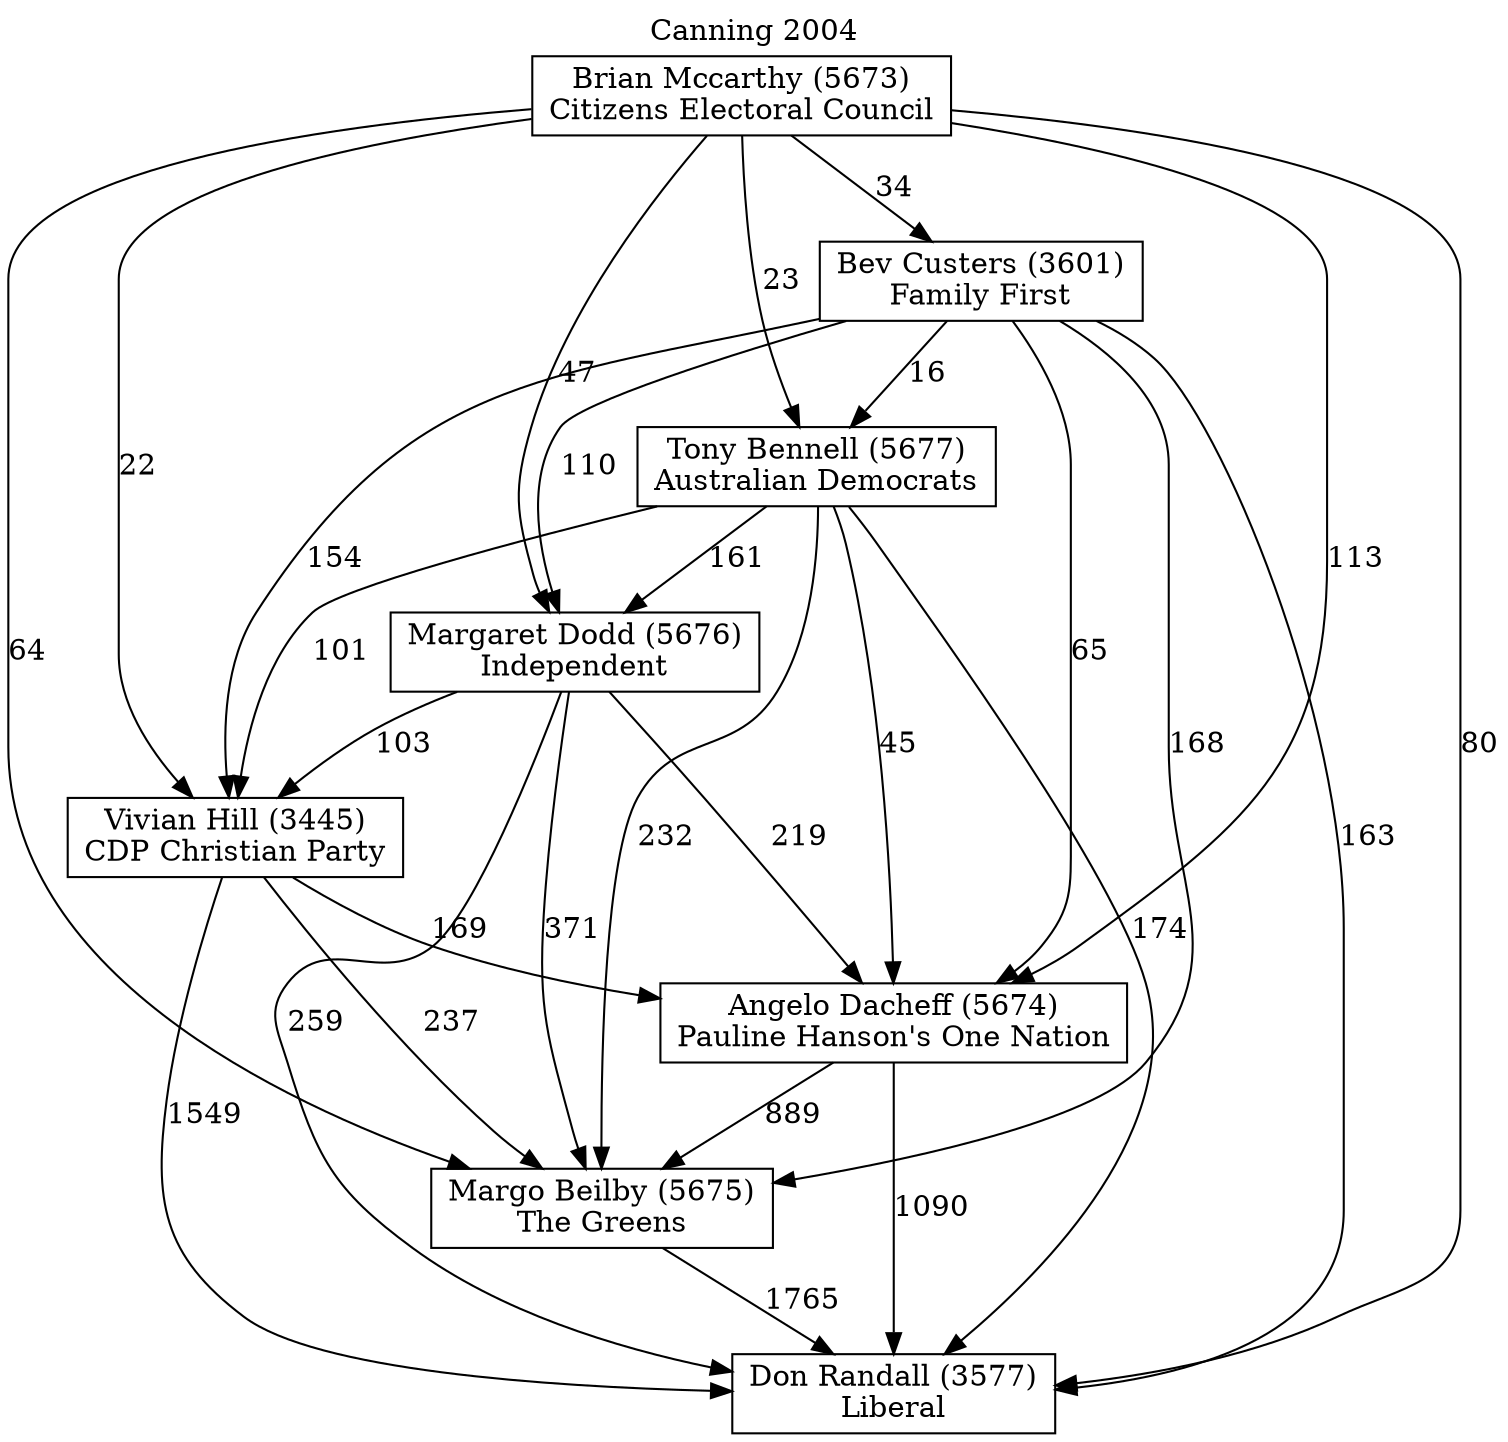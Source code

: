 // House preference flow
digraph "Don Randall (3577)_Canning_2004" {
	graph [label="Canning 2004" labelloc=t mclimit=10]
	node [shape=box]
	"Don Randall (3577)" [label="Don Randall (3577)
Liberal"]
	"Margo Beilby (5675)" [label="Margo Beilby (5675)
The Greens"]
	"Angelo Dacheff (5674)" [label="Angelo Dacheff (5674)
Pauline Hanson's One Nation"]
	"Vivian Hill (3445)" [label="Vivian Hill (3445)
CDP Christian Party"]
	"Margaret Dodd (5676)" [label="Margaret Dodd (5676)
Independent"]
	"Tony Bennell (5677)" [label="Tony Bennell (5677)
Australian Democrats"]
	"Bev Custers (3601)" [label="Bev Custers (3601)
Family First"]
	"Brian Mccarthy (5673)" [label="Brian Mccarthy (5673)
Citizens Electoral Council"]
	"Margo Beilby (5675)" -> "Don Randall (3577)" [label=1765]
	"Angelo Dacheff (5674)" -> "Margo Beilby (5675)" [label=889]
	"Vivian Hill (3445)" -> "Angelo Dacheff (5674)" [label=169]
	"Margaret Dodd (5676)" -> "Vivian Hill (3445)" [label=103]
	"Tony Bennell (5677)" -> "Margaret Dodd (5676)" [label=161]
	"Bev Custers (3601)" -> "Tony Bennell (5677)" [label=16]
	"Brian Mccarthy (5673)" -> "Bev Custers (3601)" [label=34]
	"Angelo Dacheff (5674)" -> "Don Randall (3577)" [label=1090]
	"Vivian Hill (3445)" -> "Don Randall (3577)" [label=1549]
	"Margaret Dodd (5676)" -> "Don Randall (3577)" [label=259]
	"Tony Bennell (5677)" -> "Don Randall (3577)" [label=174]
	"Bev Custers (3601)" -> "Don Randall (3577)" [label=163]
	"Brian Mccarthy (5673)" -> "Don Randall (3577)" [label=80]
	"Brian Mccarthy (5673)" -> "Tony Bennell (5677)" [label=23]
	"Bev Custers (3601)" -> "Margaret Dodd (5676)" [label=110]
	"Brian Mccarthy (5673)" -> "Margaret Dodd (5676)" [label=47]
	"Tony Bennell (5677)" -> "Vivian Hill (3445)" [label=101]
	"Bev Custers (3601)" -> "Vivian Hill (3445)" [label=154]
	"Brian Mccarthy (5673)" -> "Vivian Hill (3445)" [label=22]
	"Margaret Dodd (5676)" -> "Angelo Dacheff (5674)" [label=219]
	"Tony Bennell (5677)" -> "Angelo Dacheff (5674)" [label=45]
	"Bev Custers (3601)" -> "Angelo Dacheff (5674)" [label=65]
	"Brian Mccarthy (5673)" -> "Angelo Dacheff (5674)" [label=113]
	"Vivian Hill (3445)" -> "Margo Beilby (5675)" [label=237]
	"Margaret Dodd (5676)" -> "Margo Beilby (5675)" [label=371]
	"Tony Bennell (5677)" -> "Margo Beilby (5675)" [label=232]
	"Bev Custers (3601)" -> "Margo Beilby (5675)" [label=168]
	"Brian Mccarthy (5673)" -> "Margo Beilby (5675)" [label=64]
}
